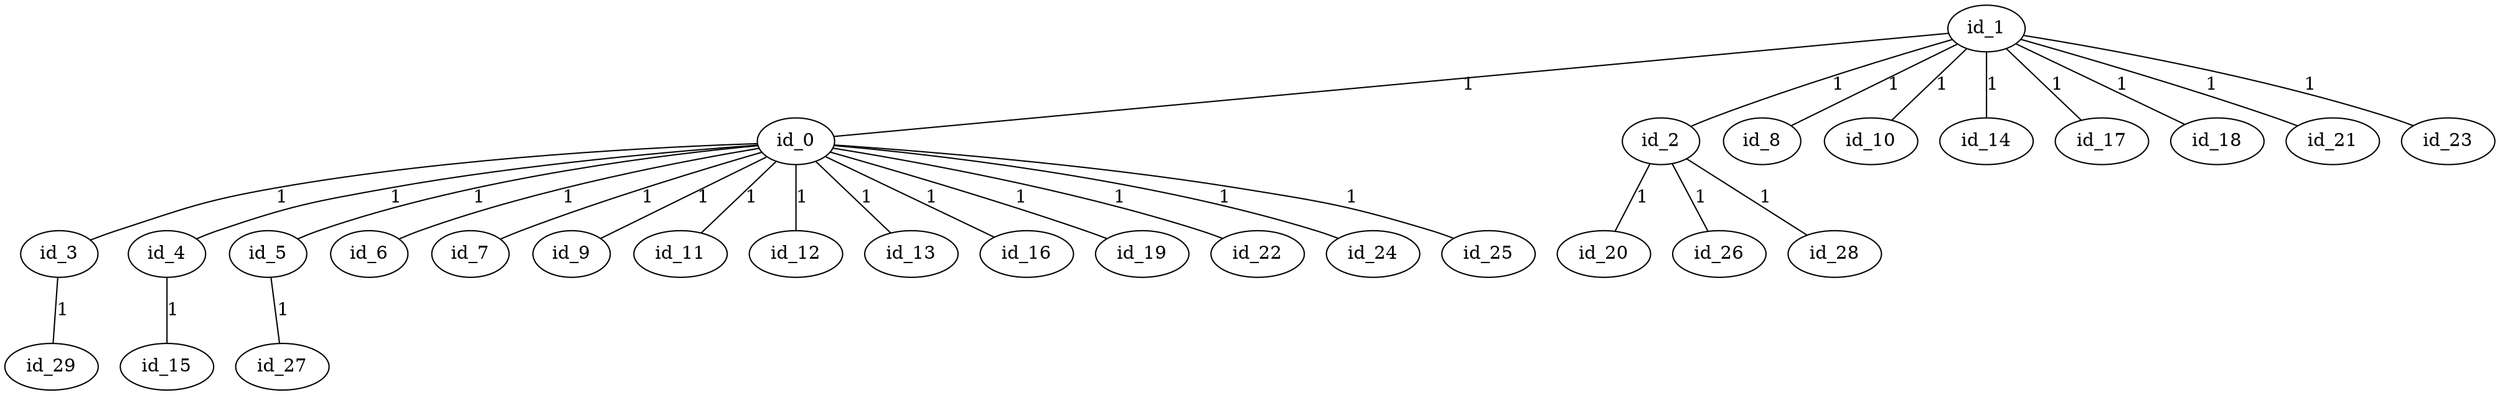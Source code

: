 graph GR{
id_0;
id_1;
id_2;
id_3;
id_4;
id_5;
id_6;
id_7;
id_8;
id_9;
id_10;
id_11;
id_12;
id_13;
id_14;
id_15;
id_16;
id_17;
id_18;
id_19;
id_20;
id_21;
id_22;
id_23;
id_24;
id_25;
id_26;
id_27;
id_28;
id_29;
id_1--id_0[label=1];
id_1--id_2[label=1];
id_1--id_8[label=1];
id_1--id_10[label=1];
id_1--id_14[label=1];
id_1--id_17[label=1];
id_1--id_18[label=1];
id_1--id_21[label=1];
id_1--id_23[label=1];
id_0--id_3[label=1];
id_0--id_4[label=1];
id_0--id_5[label=1];
id_0--id_6[label=1];
id_0--id_7[label=1];
id_0--id_9[label=1];
id_0--id_11[label=1];
id_0--id_12[label=1];
id_0--id_13[label=1];
id_0--id_16[label=1];
id_0--id_19[label=1];
id_0--id_22[label=1];
id_0--id_24[label=1];
id_0--id_25[label=1];
id_2--id_20[label=1];
id_2--id_26[label=1];
id_2--id_28[label=1];
id_3--id_29[label=1];
id_4--id_15[label=1];
id_5--id_27[label=1];
}